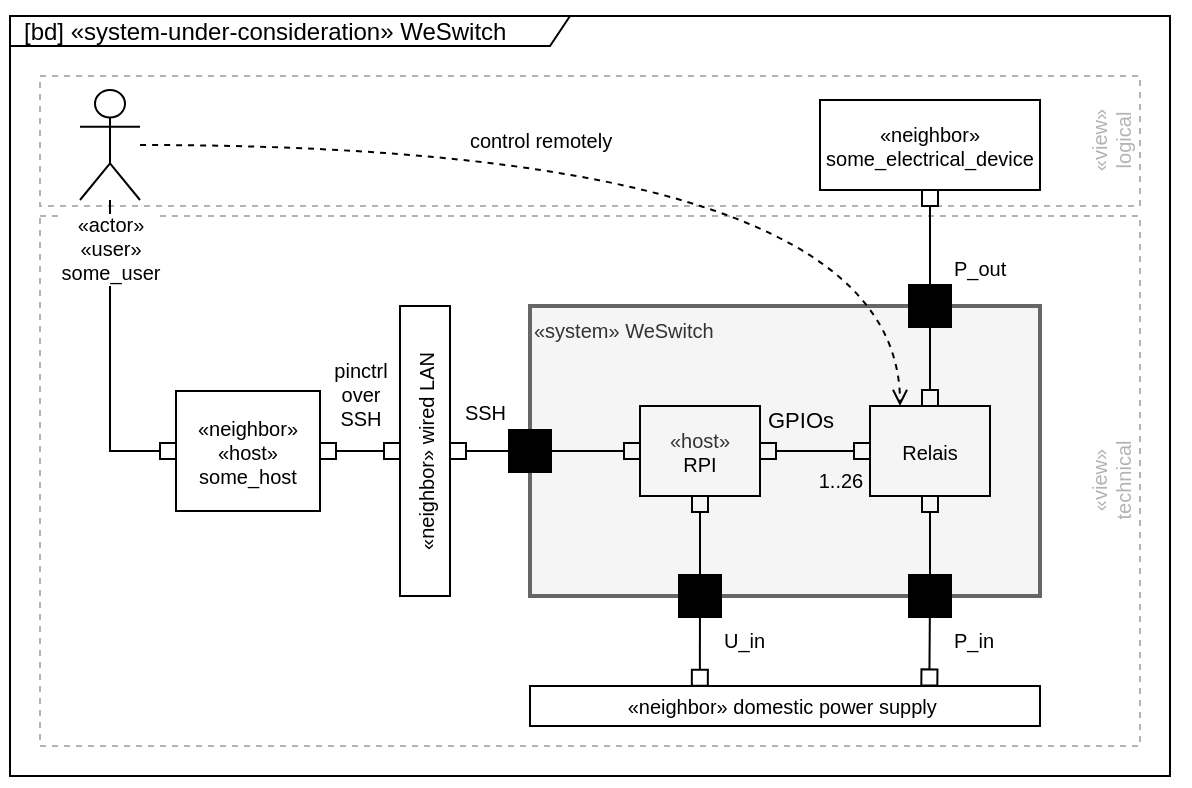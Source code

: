 <mxfile>
    <diagram id="81OLYhewOZMGTi1vEdpT" name="Page-1">
        <mxGraphModel dx="549" dy="281" grid="1" gridSize="5" guides="1" tooltips="1" connect="1" arrows="1" fold="1" page="1" pageScale="1" pageWidth="827" pageHeight="583" math="0" shadow="0">
            <root>
                <mxCell id="0"/>
                <mxCell id="28" value="page_frame (invisible)" style="locked=1;" parent="0"/>
                <mxCell id="27" value="" style="rounded=0;whiteSpace=wrap;html=1;fillColor=none;strokeColor=none;" parent="28" vertex="1">
                    <mxGeometry x="125" y="100" width="595" height="393" as="geometry"/>
                </mxCell>
                <mxCell id="26" value="diagram_frame" style="locked=1;" parent="0"/>
                <mxCell id="25" value="[bd] «system-under-consideration» WeSwitch" style="shape=umlFrame;whiteSpace=wrap;html=1;width=280;height=15;boundedLbl=1;verticalAlign=middle;align=left;spacingLeft=5;fillColor=none;" parent="26" vertex="1">
                    <mxGeometry x="130" y="108" width="580" height="380" as="geometry"/>
                </mxCell>
                <mxCell id="51" value="views" style="locked=1;" parent="0"/>
                <mxCell id="52" value="«view»&lt;br&gt;logical" style="rounded=0;whiteSpace=wrap;html=1;labelBackgroundColor=default;fontSize=10;fillColor=none;dashed=1;strokeColor=#B3B3B3;align=center;horizontal=0;labelPosition=center;verticalLabelPosition=middle;verticalAlign=bottom;fontColor=#B3B3B3;" parent="51" vertex="1">
                    <mxGeometry x="145" y="138" width="550" height="65" as="geometry"/>
                </mxCell>
                <mxCell id="53" value="«view»&lt;br&gt;technical" style="rounded=0;whiteSpace=wrap;html=1;labelBackgroundColor=default;fontSize=10;fillColor=none;dashed=1;strokeColor=#B3B3B3;align=center;horizontal=0;labelPosition=center;verticalLabelPosition=middle;verticalAlign=bottom;fontColor=#B3B3B3;" parent="51" vertex="1">
                    <mxGeometry x="145" y="208" width="550" height="265" as="geometry"/>
                </mxCell>
                <mxCell id="3" value="system_under_consideration_inner_elements_boundary" style="locked=1;" parent="0"/>
                <mxCell id="4" value="«system» WeSwitch" style="rounded=0;whiteSpace=wrap;html=1;fillColor=#f5f5f5;strokeWidth=2;align=left;verticalAlign=top;fontColor=#333333;strokeColor=#666666;fontSize=10;" parent="3" vertex="1">
                    <mxGeometry x="390" y="253" width="255" height="145" as="geometry"/>
                </mxCell>
                <mxCell id="12" value="&lt;span style=&quot;background-color: rgb(255, 255, 255); font-size: 10px;&quot;&gt;P_out&lt;/span&gt;" style="rounded=0;whiteSpace=wrap;html=1;strokeWidth=2;fillColor=#000000;verticalAlign=bottom;align=left;labelPosition=right;verticalLabelPosition=top;fontSize=10;" parent="3" vertex="1">
                    <mxGeometry x="580" y="243" width="20" height="20" as="geometry"/>
                </mxCell>
                <mxCell id="13" value="P_in" style="rounded=0;whiteSpace=wrap;html=1;strokeWidth=2;fillColor=#000000;verticalAlign=top;align=left;labelPosition=right;verticalLabelPosition=bottom;fontSize=10;" parent="3" vertex="1">
                    <mxGeometry x="580" y="388" width="20" height="20" as="geometry"/>
                </mxCell>
                <mxCell id="14" value="U_in&lt;br style=&quot;font-size: 10px;&quot;&gt;" style="rounded=0;whiteSpace=wrap;html=1;strokeWidth=2;fillColor=#000000;labelPosition=right;verticalLabelPosition=bottom;align=left;verticalAlign=top;fontSize=10;" parent="3" vertex="1">
                    <mxGeometry x="465" y="388" width="20" height="20" as="geometry"/>
                </mxCell>
                <mxCell id="15" value="SSH" style="rounded=0;whiteSpace=wrap;html=1;strokeWidth=2;fillColor=#000000;labelPosition=left;verticalLabelPosition=top;align=right;verticalAlign=middle;fontSize=10;" parent="3" vertex="1">
                    <mxGeometry x="380" y="315.5" width="20" height="20" as="geometry"/>
                </mxCell>
                <mxCell id="17" value="system_under_consideration_inner_elements" style="locked=1;" parent="0"/>
                <mxCell id="22" value="1..26" style="edgeStyle=orthogonalEdgeStyle;rounded=0;html=1;exitX=1;exitY=0.5;exitDx=0;exitDy=0;entryX=0;entryY=0.5;entryDx=0;entryDy=0;startArrow=box;startFill=0;endArrow=box;endFill=0;elbow=vertical;fontSize=10;labelBackgroundColor=none;" parent="17" edge="1">
                    <mxGeometry x="0.455" y="-14" relative="1" as="geometry">
                        <mxPoint x="505" y="325.5" as="sourcePoint"/>
                        <mxPoint x="560" y="325.5" as="targetPoint"/>
                        <Array as="points">
                            <mxPoint x="545" y="325"/>
                            <mxPoint x="545" y="325"/>
                        </Array>
                        <mxPoint as="offset"/>
                    </mxGeometry>
                </mxCell>
                <mxCell id="54" value="GPIOs" style="edgeLabel;html=1;align=center;verticalAlign=middle;resizable=0;points=[];labelBackgroundColor=none;" vertex="1" connectable="0" parent="22">
                    <mxGeometry x="-0.2" y="1" relative="1" as="geometry">
                        <mxPoint x="-2" y="-15" as="offset"/>
                    </mxGeometry>
                </mxCell>
                <mxCell id="18" value="&lt;span style=&quot;color: rgb(51, 51, 51); text-align: left;&quot;&gt;&amp;nbsp;«host»&amp;nbsp;&lt;/span&gt;&lt;br&gt;RPI" style="rounded=0;whiteSpace=wrap;html=1;fillColor=none;fontSize=10;" parent="17" vertex="1">
                    <mxGeometry x="445" y="303" width="60" height="45" as="geometry"/>
                </mxCell>
                <mxCell id="24" style="edgeStyle=orthogonalEdgeStyle;rounded=0;html=1;entryX=0.5;entryY=0;entryDx=0;entryDy=0;startArrow=box;startFill=0;endArrow=none;endFill=0;elbow=vertical;fontSize=10;" parent="17" source="19" target="13" edge="1">
                    <mxGeometry relative="1" as="geometry"/>
                </mxCell>
                <mxCell id="19" value="Relais" style="rounded=0;whiteSpace=wrap;html=1;fillColor=none;fontSize=10;" parent="17" vertex="1">
                    <mxGeometry x="560" y="303" width="60" height="45" as="geometry"/>
                </mxCell>
                <mxCell id="20" style="edgeStyle=orthogonalEdgeStyle;html=1;rounded=0;endArrow=none;endFill=0;startArrow=box;startFill=0;fontSize=10;" parent="17" source="18" target="14" edge="1">
                    <mxGeometry relative="1" as="geometry"/>
                </mxCell>
                <mxCell id="21" style="edgeStyle=orthogonalEdgeStyle;rounded=0;html=1;startArrow=box;startFill=0;endArrow=none;endFill=0;elbow=vertical;exitX=0;exitY=0.5;exitDx=0;exitDy=0;fontSize=10;" parent="17" source="18" target="15" edge="1">
                    <mxGeometry relative="1" as="geometry"/>
                </mxCell>
                <mxCell id="23" style="edgeStyle=orthogonalEdgeStyle;rounded=0;html=1;startArrow=box;startFill=0;endArrow=none;endFill=0;elbow=vertical;entryX=0.5;entryY=1;entryDx=0;entryDy=0;fontSize=10;" parent="17" source="19" target="12" edge="1">
                    <mxGeometry relative="1" as="geometry"/>
                </mxCell>
                <mxCell id="29" value="neighbor_systems" style="locked=1;" parent="0"/>
                <mxCell id="30" value="«neighbor»&lt;br style=&quot;font-size: 10px;&quot;&gt;some_electrical_device" style="rounded=0;whiteSpace=wrap;html=1;fillColor=none;verticalAlign=middle;fontSize=10;" parent="29" vertex="1">
                    <mxGeometry x="535" y="150" width="110" height="45" as="geometry"/>
                </mxCell>
                <mxCell id="32" style="edgeStyle=none;html=1;entryX=0.5;entryY=1;entryDx=0;entryDy=0;endArrow=box;endFill=0;exitX=0.5;exitY=0;exitDx=0;exitDy=0;fontSize=10;" parent="29" source="12" target="30" edge="1">
                    <mxGeometry relative="1" as="geometry">
                        <mxPoint x="590" y="198" as="targetPoint"/>
                    </mxGeometry>
                </mxCell>
                <mxCell id="33" value="&lt;font style=&quot;font-size: 10px;&quot;&gt;«neighbor»&lt;br style=&quot;font-size: 10px;&quot;&gt;«host»&lt;br&gt;some_host&lt;br&gt;&lt;/font&gt;" style="rounded=0;whiteSpace=wrap;html=1;fillColor=none;verticalAlign=middle;fontSize=10;" parent="29" vertex="1">
                    <mxGeometry x="213" y="295.5" width="72" height="60" as="geometry"/>
                </mxCell>
                <mxCell id="36" style="edgeStyle=none;html=1;entryX=0;entryY=0.5;entryDx=0;entryDy=0;startArrow=box;startFill=0;endArrow=box;endFill=0;exitX=1;exitY=0.5;exitDx=0;exitDy=0;fontSize=10;" parent="29" source="33" target="41" edge="1">
                    <mxGeometry relative="1" as="geometry">
                        <mxPoint x="340" y="320.935" as="sourcePoint"/>
                    </mxGeometry>
                </mxCell>
                <mxCell id="45" value="pinctrl&lt;br&gt;over&lt;br&gt;SSH" style="edgeLabel;html=1;align=center;verticalAlign=middle;resizable=0;points=[];fontSize=10;" parent="36" vertex="1" connectable="0">
                    <mxGeometry x="-0.144" relative="1" as="geometry">
                        <mxPoint x="3" y="-29" as="offset"/>
                    </mxGeometry>
                </mxCell>
                <mxCell id="38" style="edgeStyle=orthogonalEdgeStyle;html=1;startArrow=box;startFill=0;endArrow=none;endFill=0;rounded=0;exitX=0;exitY=0.5;exitDx=0;exitDy=0;fontSize=10;" parent="29" source="33" target="37" edge="1">
                    <mxGeometry relative="1" as="geometry"/>
                </mxCell>
                <mxCell id="48" style="edgeStyle=orthogonalEdgeStyle;html=1;entryX=0.25;entryY=0;entryDx=0;entryDy=0;fontSize=10;startArrow=none;startFill=0;endArrow=open;endFill=0;dashed=1;elbow=vertical;curved=1;" parent="29" source="37" target="19" edge="1">
                    <mxGeometry relative="1" as="geometry"/>
                </mxCell>
                <mxCell id="50" value="control remotely" style="edgeLabel;html=1;align=center;verticalAlign=middle;resizable=0;points=[];fontSize=10;" parent="48" vertex="1" connectable="0">
                    <mxGeometry x="-0.169" y="2" relative="1" as="geometry">
                        <mxPoint x="-12" y="-1" as="offset"/>
                    </mxGeometry>
                </mxCell>
                <mxCell id="37" value="«actor»&lt;br&gt;«user»&lt;br&gt;some_user" style="shape=umlActor;verticalLabelPosition=bottom;verticalAlign=top;html=1;outlineConnect=0;fillColor=none;fontSize=10;labelBackgroundColor=default;" parent="29" vertex="1">
                    <mxGeometry x="165" y="145" width="30" height="55" as="geometry"/>
                </mxCell>
                <mxCell id="39" value="«neighbor»&amp;nbsp;domestic power supply&amp;nbsp;" style="rounded=0;whiteSpace=wrap;html=1;fillColor=none;verticalAlign=middle;points=[[0,0,0,0,0],[0,0.25,0,0,0],[0,0.5,0,0,0],[0,0.75,0,0,0],[0,1,0,0,0],[0.25,1,0,0,0],[0.31,0,0,0,0],[0.5,0,0,0,0],[0.5,1,0,0,0],[0.75,1,0,0,0],[0.79,0,0,0,0],[1,0,0,0,0],[1,0.25,0,0,0],[1,0.5,0,0,0],[1,0.75,0,0,0],[1,1,0,0,0]];fontSize=10;" parent="29" vertex="1">
                    <mxGeometry x="390" y="443" width="255" height="20" as="geometry"/>
                </mxCell>
                <mxCell id="42" style="edgeStyle=none;html=1;entryX=0;entryY=0.5;entryDx=0;entryDy=0;startArrow=box;startFill=0;endArrow=none;endFill=0;fontSize=10;" parent="29" source="41" target="15" edge="1">
                    <mxGeometry relative="1" as="geometry"/>
                </mxCell>
                <mxCell id="41" value="«neighbor» wired LAN" style="rounded=0;whiteSpace=wrap;html=1;fillColor=none;verticalAlign=middle;horizontal=0;fontSize=10;" parent="29" vertex="1">
                    <mxGeometry x="325" y="253" width="25" height="145" as="geometry"/>
                </mxCell>
                <mxCell id="43" style="edgeStyle=none;html=1;startArrow=box;startFill=0;endArrow=none;endFill=0;exitX=0.333;exitY=-0.008;exitDx=0;exitDy=0;exitPerimeter=0;fontSize=10;" parent="29" source="39" target="14" edge="1">
                    <mxGeometry relative="1" as="geometry"/>
                </mxCell>
                <mxCell id="44" style="edgeStyle=none;html=1;startArrow=box;startFill=0;endArrow=none;endFill=0;exitX=0.783;exitY=-0.016;exitDx=0;exitDy=0;exitPerimeter=0;fontSize=10;" parent="29" source="39" target="13" edge="1">
                    <mxGeometry relative="1" as="geometry"/>
                </mxCell>
            </root>
        </mxGraphModel>
    </diagram>
</mxfile>
